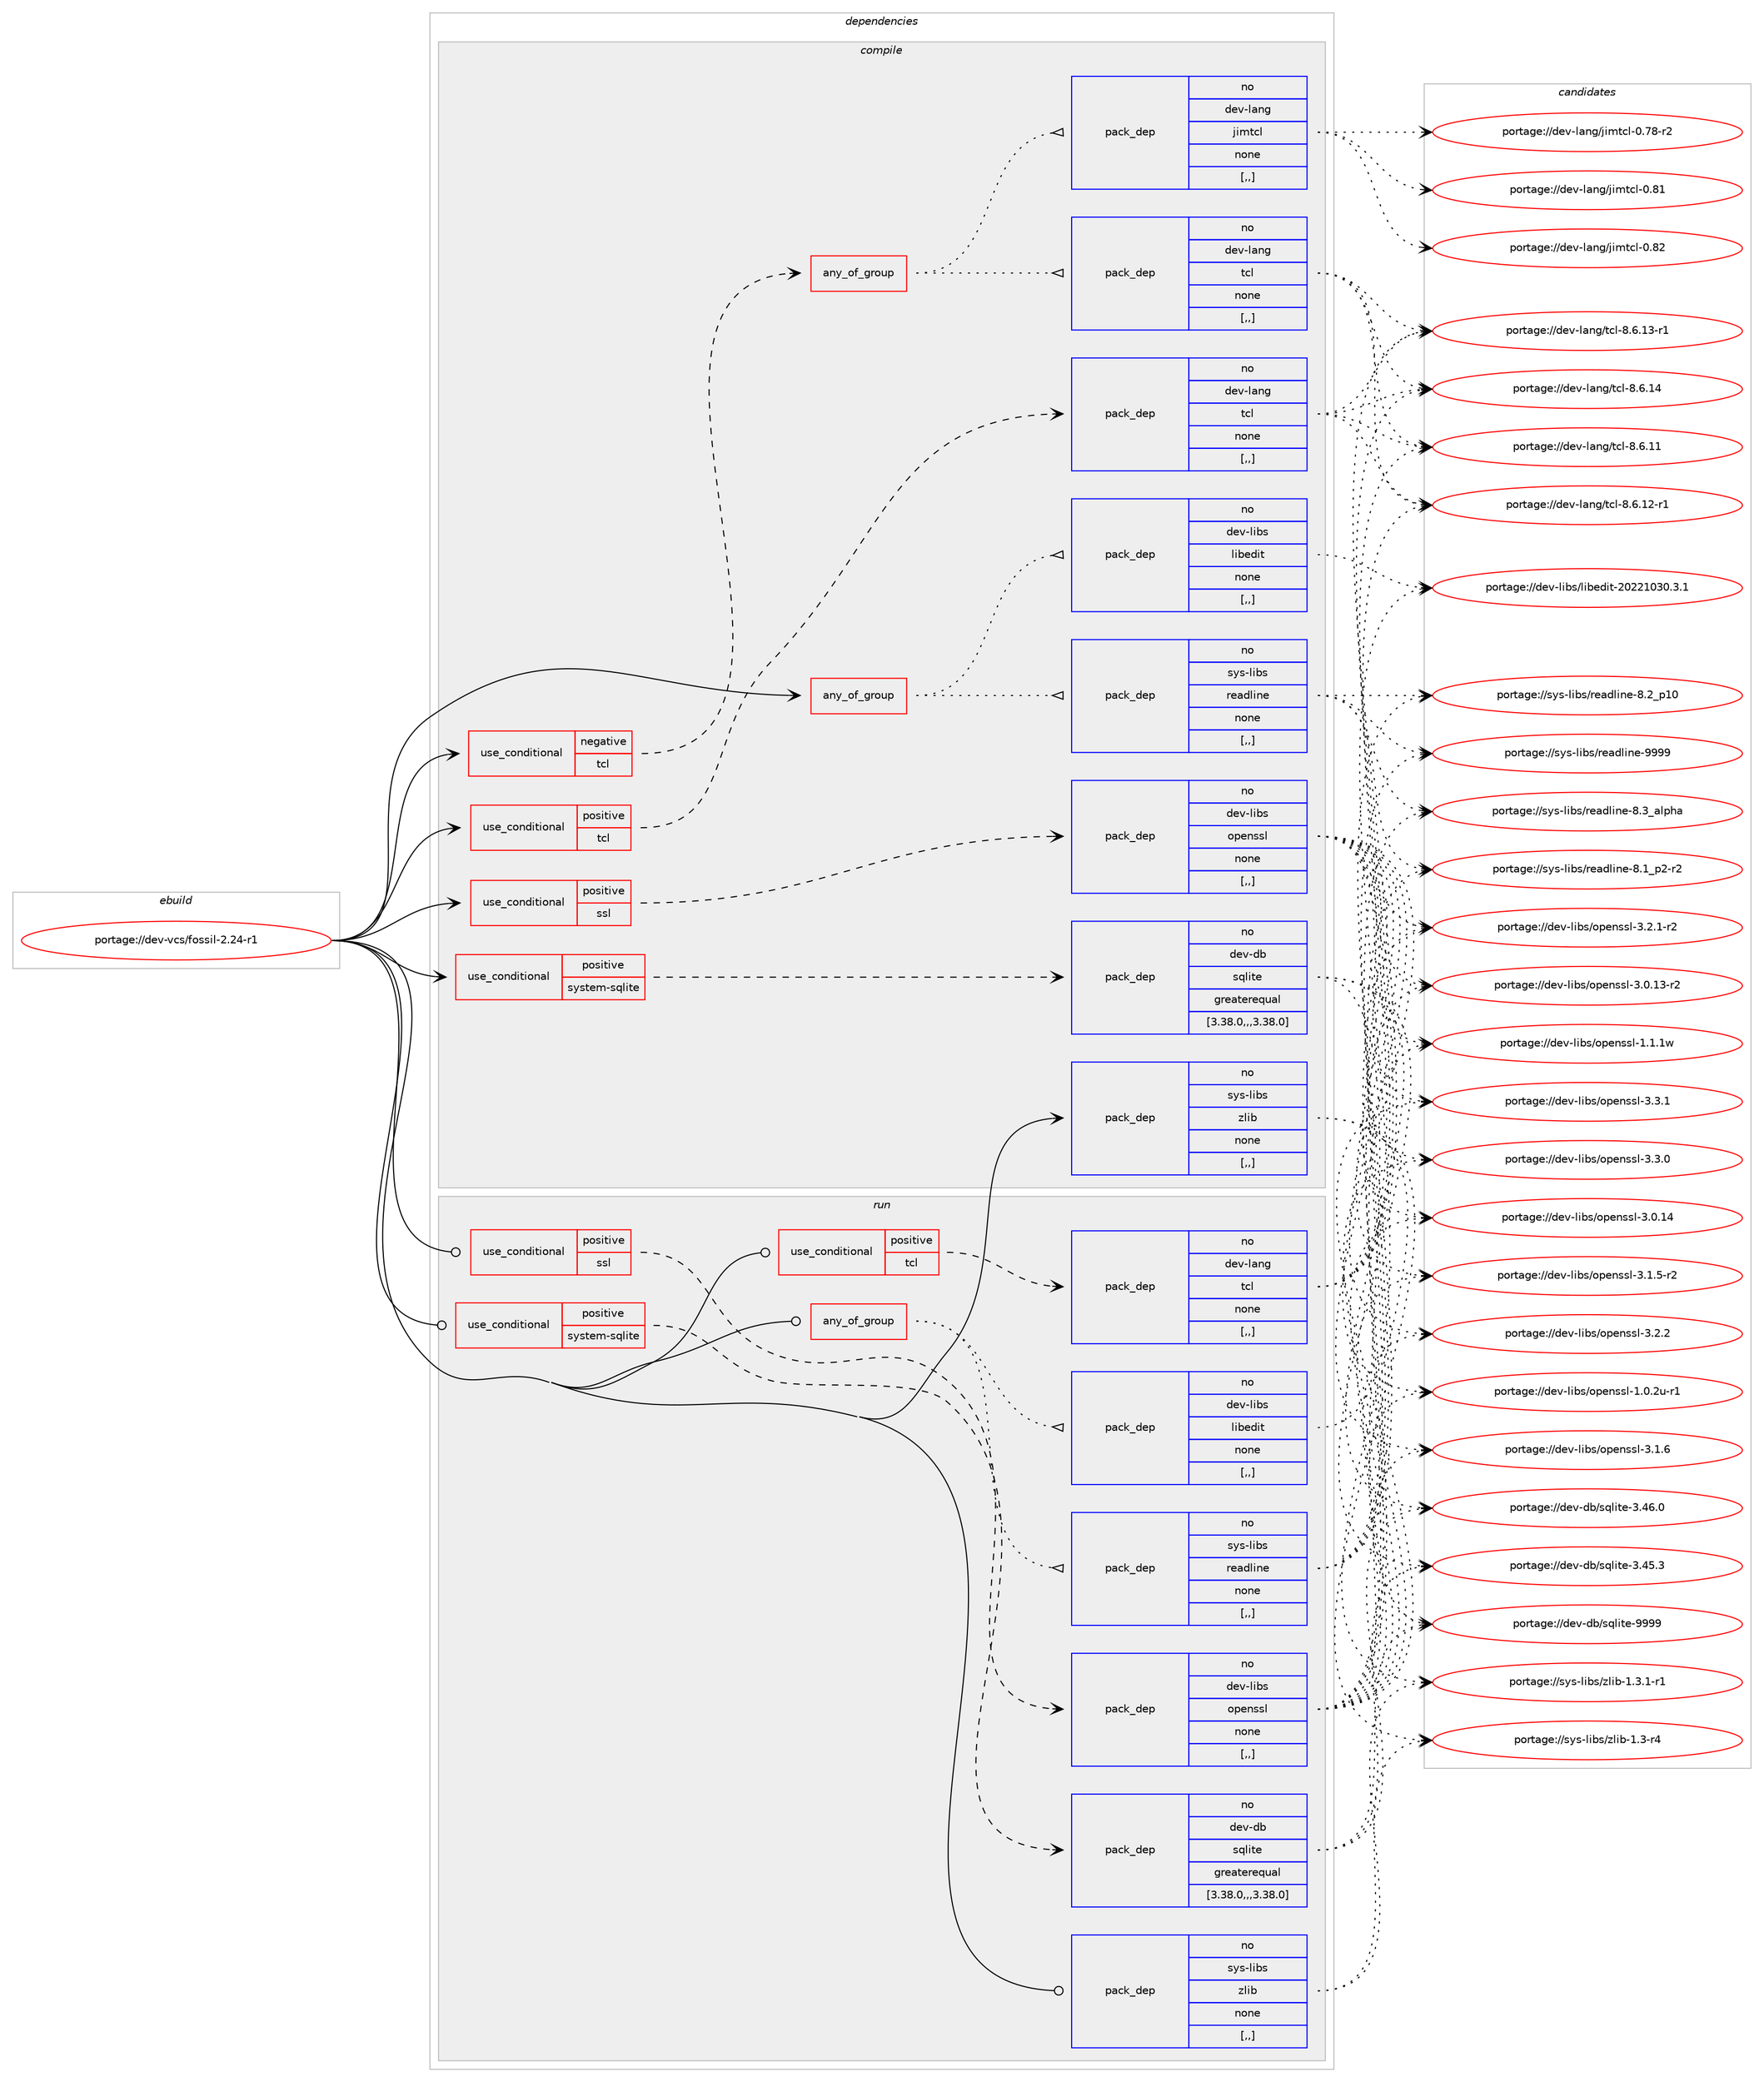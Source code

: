 digraph prolog {

# *************
# Graph options
# *************

newrank=true;
concentrate=true;
compound=true;
graph [rankdir=LR,fontname=Helvetica,fontsize=10,ranksep=1.5];#, ranksep=2.5, nodesep=0.2];
edge  [arrowhead=vee];
node  [fontname=Helvetica,fontsize=10];

# **********
# The ebuild
# **********

subgraph cluster_leftcol {
color=gray;
rank=same;
label=<<i>ebuild</i>>;
id [label="portage://dev-vcs/fossil-2.24-r1", color=red, width=4, href="../dev-vcs/fossil-2.24-r1.svg"];
}

# ****************
# The dependencies
# ****************

subgraph cluster_midcol {
color=gray;
label=<<i>dependencies</i>>;
subgraph cluster_compile {
fillcolor="#eeeeee";
style=filled;
label=<<i>compile</i>>;
subgraph any1294 {
dependency216228 [label=<<TABLE BORDER="0" CELLBORDER="1" CELLSPACING="0" CELLPADDING="4"><TR><TD CELLPADDING="10">any_of_group</TD></TR></TABLE>>, shape=none, color=red];subgraph pack154223 {
dependency216229 [label=<<TABLE BORDER="0" CELLBORDER="1" CELLSPACING="0" CELLPADDING="4" WIDTH="220"><TR><TD ROWSPAN="6" CELLPADDING="30">pack_dep</TD></TR><TR><TD WIDTH="110">no</TD></TR><TR><TD>sys-libs</TD></TR><TR><TD>readline</TD></TR><TR><TD>none</TD></TR><TR><TD>[,,]</TD></TR></TABLE>>, shape=none, color=blue];
}
dependency216228:e -> dependency216229:w [weight=20,style="dotted",arrowhead="oinv"];
subgraph pack154224 {
dependency216230 [label=<<TABLE BORDER="0" CELLBORDER="1" CELLSPACING="0" CELLPADDING="4" WIDTH="220"><TR><TD ROWSPAN="6" CELLPADDING="30">pack_dep</TD></TR><TR><TD WIDTH="110">no</TD></TR><TR><TD>dev-libs</TD></TR><TR><TD>libedit</TD></TR><TR><TD>none</TD></TR><TR><TD>[,,]</TD></TR></TABLE>>, shape=none, color=blue];
}
dependency216228:e -> dependency216230:w [weight=20,style="dotted",arrowhead="oinv"];
}
id:e -> dependency216228:w [weight=20,style="solid",arrowhead="vee"];
subgraph cond60565 {
dependency216231 [label=<<TABLE BORDER="0" CELLBORDER="1" CELLSPACING="0" CELLPADDING="4"><TR><TD ROWSPAN="3" CELLPADDING="10">use_conditional</TD></TR><TR><TD>negative</TD></TR><TR><TD>tcl</TD></TR></TABLE>>, shape=none, color=red];
subgraph any1295 {
dependency216232 [label=<<TABLE BORDER="0" CELLBORDER="1" CELLSPACING="0" CELLPADDING="4"><TR><TD CELLPADDING="10">any_of_group</TD></TR></TABLE>>, shape=none, color=red];subgraph pack154225 {
dependency216233 [label=<<TABLE BORDER="0" CELLBORDER="1" CELLSPACING="0" CELLPADDING="4" WIDTH="220"><TR><TD ROWSPAN="6" CELLPADDING="30">pack_dep</TD></TR><TR><TD WIDTH="110">no</TD></TR><TR><TD>dev-lang</TD></TR><TR><TD>tcl</TD></TR><TR><TD>none</TD></TR><TR><TD>[,,]</TD></TR></TABLE>>, shape=none, color=blue];
}
dependency216232:e -> dependency216233:w [weight=20,style="dotted",arrowhead="oinv"];
subgraph pack154226 {
dependency216234 [label=<<TABLE BORDER="0" CELLBORDER="1" CELLSPACING="0" CELLPADDING="4" WIDTH="220"><TR><TD ROWSPAN="6" CELLPADDING="30">pack_dep</TD></TR><TR><TD WIDTH="110">no</TD></TR><TR><TD>dev-lang</TD></TR><TR><TD>jimtcl</TD></TR><TR><TD>none</TD></TR><TR><TD>[,,]</TD></TR></TABLE>>, shape=none, color=blue];
}
dependency216232:e -> dependency216234:w [weight=20,style="dotted",arrowhead="oinv"];
}
dependency216231:e -> dependency216232:w [weight=20,style="dashed",arrowhead="vee"];
}
id:e -> dependency216231:w [weight=20,style="solid",arrowhead="vee"];
subgraph cond60566 {
dependency216235 [label=<<TABLE BORDER="0" CELLBORDER="1" CELLSPACING="0" CELLPADDING="4"><TR><TD ROWSPAN="3" CELLPADDING="10">use_conditional</TD></TR><TR><TD>positive</TD></TR><TR><TD>ssl</TD></TR></TABLE>>, shape=none, color=red];
subgraph pack154227 {
dependency216236 [label=<<TABLE BORDER="0" CELLBORDER="1" CELLSPACING="0" CELLPADDING="4" WIDTH="220"><TR><TD ROWSPAN="6" CELLPADDING="30">pack_dep</TD></TR><TR><TD WIDTH="110">no</TD></TR><TR><TD>dev-libs</TD></TR><TR><TD>openssl</TD></TR><TR><TD>none</TD></TR><TR><TD>[,,]</TD></TR></TABLE>>, shape=none, color=blue];
}
dependency216235:e -> dependency216236:w [weight=20,style="dashed",arrowhead="vee"];
}
id:e -> dependency216235:w [weight=20,style="solid",arrowhead="vee"];
subgraph cond60567 {
dependency216237 [label=<<TABLE BORDER="0" CELLBORDER="1" CELLSPACING="0" CELLPADDING="4"><TR><TD ROWSPAN="3" CELLPADDING="10">use_conditional</TD></TR><TR><TD>positive</TD></TR><TR><TD>system-sqlite</TD></TR></TABLE>>, shape=none, color=red];
subgraph pack154228 {
dependency216238 [label=<<TABLE BORDER="0" CELLBORDER="1" CELLSPACING="0" CELLPADDING="4" WIDTH="220"><TR><TD ROWSPAN="6" CELLPADDING="30">pack_dep</TD></TR><TR><TD WIDTH="110">no</TD></TR><TR><TD>dev-db</TD></TR><TR><TD>sqlite</TD></TR><TR><TD>greaterequal</TD></TR><TR><TD>[3.38.0,,,3.38.0]</TD></TR></TABLE>>, shape=none, color=blue];
}
dependency216237:e -> dependency216238:w [weight=20,style="dashed",arrowhead="vee"];
}
id:e -> dependency216237:w [weight=20,style="solid",arrowhead="vee"];
subgraph cond60568 {
dependency216239 [label=<<TABLE BORDER="0" CELLBORDER="1" CELLSPACING="0" CELLPADDING="4"><TR><TD ROWSPAN="3" CELLPADDING="10">use_conditional</TD></TR><TR><TD>positive</TD></TR><TR><TD>tcl</TD></TR></TABLE>>, shape=none, color=red];
subgraph pack154229 {
dependency216240 [label=<<TABLE BORDER="0" CELLBORDER="1" CELLSPACING="0" CELLPADDING="4" WIDTH="220"><TR><TD ROWSPAN="6" CELLPADDING="30">pack_dep</TD></TR><TR><TD WIDTH="110">no</TD></TR><TR><TD>dev-lang</TD></TR><TR><TD>tcl</TD></TR><TR><TD>none</TD></TR><TR><TD>[,,]</TD></TR></TABLE>>, shape=none, color=blue];
}
dependency216239:e -> dependency216240:w [weight=20,style="dashed",arrowhead="vee"];
}
id:e -> dependency216239:w [weight=20,style="solid",arrowhead="vee"];
subgraph pack154230 {
dependency216241 [label=<<TABLE BORDER="0" CELLBORDER="1" CELLSPACING="0" CELLPADDING="4" WIDTH="220"><TR><TD ROWSPAN="6" CELLPADDING="30">pack_dep</TD></TR><TR><TD WIDTH="110">no</TD></TR><TR><TD>sys-libs</TD></TR><TR><TD>zlib</TD></TR><TR><TD>none</TD></TR><TR><TD>[,,]</TD></TR></TABLE>>, shape=none, color=blue];
}
id:e -> dependency216241:w [weight=20,style="solid",arrowhead="vee"];
}
subgraph cluster_compileandrun {
fillcolor="#eeeeee";
style=filled;
label=<<i>compile and run</i>>;
}
subgraph cluster_run {
fillcolor="#eeeeee";
style=filled;
label=<<i>run</i>>;
subgraph any1296 {
dependency216242 [label=<<TABLE BORDER="0" CELLBORDER="1" CELLSPACING="0" CELLPADDING="4"><TR><TD CELLPADDING="10">any_of_group</TD></TR></TABLE>>, shape=none, color=red];subgraph pack154231 {
dependency216243 [label=<<TABLE BORDER="0" CELLBORDER="1" CELLSPACING="0" CELLPADDING="4" WIDTH="220"><TR><TD ROWSPAN="6" CELLPADDING="30">pack_dep</TD></TR><TR><TD WIDTH="110">no</TD></TR><TR><TD>sys-libs</TD></TR><TR><TD>readline</TD></TR><TR><TD>none</TD></TR><TR><TD>[,,]</TD></TR></TABLE>>, shape=none, color=blue];
}
dependency216242:e -> dependency216243:w [weight=20,style="dotted",arrowhead="oinv"];
subgraph pack154232 {
dependency216244 [label=<<TABLE BORDER="0" CELLBORDER="1" CELLSPACING="0" CELLPADDING="4" WIDTH="220"><TR><TD ROWSPAN="6" CELLPADDING="30">pack_dep</TD></TR><TR><TD WIDTH="110">no</TD></TR><TR><TD>dev-libs</TD></TR><TR><TD>libedit</TD></TR><TR><TD>none</TD></TR><TR><TD>[,,]</TD></TR></TABLE>>, shape=none, color=blue];
}
dependency216242:e -> dependency216244:w [weight=20,style="dotted",arrowhead="oinv"];
}
id:e -> dependency216242:w [weight=20,style="solid",arrowhead="odot"];
subgraph cond60569 {
dependency216245 [label=<<TABLE BORDER="0" CELLBORDER="1" CELLSPACING="0" CELLPADDING="4"><TR><TD ROWSPAN="3" CELLPADDING="10">use_conditional</TD></TR><TR><TD>positive</TD></TR><TR><TD>ssl</TD></TR></TABLE>>, shape=none, color=red];
subgraph pack154233 {
dependency216246 [label=<<TABLE BORDER="0" CELLBORDER="1" CELLSPACING="0" CELLPADDING="4" WIDTH="220"><TR><TD ROWSPAN="6" CELLPADDING="30">pack_dep</TD></TR><TR><TD WIDTH="110">no</TD></TR><TR><TD>dev-libs</TD></TR><TR><TD>openssl</TD></TR><TR><TD>none</TD></TR><TR><TD>[,,]</TD></TR></TABLE>>, shape=none, color=blue];
}
dependency216245:e -> dependency216246:w [weight=20,style="dashed",arrowhead="vee"];
}
id:e -> dependency216245:w [weight=20,style="solid",arrowhead="odot"];
subgraph cond60570 {
dependency216247 [label=<<TABLE BORDER="0" CELLBORDER="1" CELLSPACING="0" CELLPADDING="4"><TR><TD ROWSPAN="3" CELLPADDING="10">use_conditional</TD></TR><TR><TD>positive</TD></TR><TR><TD>system-sqlite</TD></TR></TABLE>>, shape=none, color=red];
subgraph pack154234 {
dependency216248 [label=<<TABLE BORDER="0" CELLBORDER="1" CELLSPACING="0" CELLPADDING="4" WIDTH="220"><TR><TD ROWSPAN="6" CELLPADDING="30">pack_dep</TD></TR><TR><TD WIDTH="110">no</TD></TR><TR><TD>dev-db</TD></TR><TR><TD>sqlite</TD></TR><TR><TD>greaterequal</TD></TR><TR><TD>[3.38.0,,,3.38.0]</TD></TR></TABLE>>, shape=none, color=blue];
}
dependency216247:e -> dependency216248:w [weight=20,style="dashed",arrowhead="vee"];
}
id:e -> dependency216247:w [weight=20,style="solid",arrowhead="odot"];
subgraph cond60571 {
dependency216249 [label=<<TABLE BORDER="0" CELLBORDER="1" CELLSPACING="0" CELLPADDING="4"><TR><TD ROWSPAN="3" CELLPADDING="10">use_conditional</TD></TR><TR><TD>positive</TD></TR><TR><TD>tcl</TD></TR></TABLE>>, shape=none, color=red];
subgraph pack154235 {
dependency216250 [label=<<TABLE BORDER="0" CELLBORDER="1" CELLSPACING="0" CELLPADDING="4" WIDTH="220"><TR><TD ROWSPAN="6" CELLPADDING="30">pack_dep</TD></TR><TR><TD WIDTH="110">no</TD></TR><TR><TD>dev-lang</TD></TR><TR><TD>tcl</TD></TR><TR><TD>none</TD></TR><TR><TD>[,,]</TD></TR></TABLE>>, shape=none, color=blue];
}
dependency216249:e -> dependency216250:w [weight=20,style="dashed",arrowhead="vee"];
}
id:e -> dependency216249:w [weight=20,style="solid",arrowhead="odot"];
subgraph pack154236 {
dependency216251 [label=<<TABLE BORDER="0" CELLBORDER="1" CELLSPACING="0" CELLPADDING="4" WIDTH="220"><TR><TD ROWSPAN="6" CELLPADDING="30">pack_dep</TD></TR><TR><TD WIDTH="110">no</TD></TR><TR><TD>sys-libs</TD></TR><TR><TD>zlib</TD></TR><TR><TD>none</TD></TR><TR><TD>[,,]</TD></TR></TABLE>>, shape=none, color=blue];
}
id:e -> dependency216251:w [weight=20,style="solid",arrowhead="odot"];
}
}

# **************
# The candidates
# **************

subgraph cluster_choices {
rank=same;
color=gray;
label=<<i>candidates</i>>;

subgraph choice154223 {
color=black;
nodesep=1;
choice115121115451081059811547114101971001081051101014556464995112504511450 [label="portage://sys-libs/readline-8.1_p2-r2", color=red, width=4,href="../sys-libs/readline-8.1_p2-r2.svg"];
choice1151211154510810598115471141019710010810511010145564650951124948 [label="portage://sys-libs/readline-8.2_p10", color=red, width=4,href="../sys-libs/readline-8.2_p10.svg"];
choice1151211154510810598115471141019710010810511010145564651959710811210497 [label="portage://sys-libs/readline-8.3_alpha", color=red, width=4,href="../sys-libs/readline-8.3_alpha.svg"];
choice115121115451081059811547114101971001081051101014557575757 [label="portage://sys-libs/readline-9999", color=red, width=4,href="../sys-libs/readline-9999.svg"];
dependency216229:e -> choice115121115451081059811547114101971001081051101014556464995112504511450:w [style=dotted,weight="100"];
dependency216229:e -> choice1151211154510810598115471141019710010810511010145564650951124948:w [style=dotted,weight="100"];
dependency216229:e -> choice1151211154510810598115471141019710010810511010145564651959710811210497:w [style=dotted,weight="100"];
dependency216229:e -> choice115121115451081059811547114101971001081051101014557575757:w [style=dotted,weight="100"];
}
subgraph choice154224 {
color=black;
nodesep=1;
choice1001011184510810598115471081059810110010511645504850504948514846514649 [label="portage://dev-libs/libedit-20221030.3.1", color=red, width=4,href="../dev-libs/libedit-20221030.3.1.svg"];
dependency216230:e -> choice1001011184510810598115471081059810110010511645504850504948514846514649:w [style=dotted,weight="100"];
}
subgraph choice154225 {
color=black;
nodesep=1;
choice1001011184510897110103471169910845564654464949 [label="portage://dev-lang/tcl-8.6.11", color=red, width=4,href="../dev-lang/tcl-8.6.11.svg"];
choice10010111845108971101034711699108455646544649504511449 [label="portage://dev-lang/tcl-8.6.12-r1", color=red, width=4,href="../dev-lang/tcl-8.6.12-r1.svg"];
choice10010111845108971101034711699108455646544649514511449 [label="portage://dev-lang/tcl-8.6.13-r1", color=red, width=4,href="../dev-lang/tcl-8.6.13-r1.svg"];
choice1001011184510897110103471169910845564654464952 [label="portage://dev-lang/tcl-8.6.14", color=red, width=4,href="../dev-lang/tcl-8.6.14.svg"];
dependency216233:e -> choice1001011184510897110103471169910845564654464949:w [style=dotted,weight="100"];
dependency216233:e -> choice10010111845108971101034711699108455646544649504511449:w [style=dotted,weight="100"];
dependency216233:e -> choice10010111845108971101034711699108455646544649514511449:w [style=dotted,weight="100"];
dependency216233:e -> choice1001011184510897110103471169910845564654464952:w [style=dotted,weight="100"];
}
subgraph choice154226 {
color=black;
nodesep=1;
choice1001011184510897110103471061051091169910845484655564511450 [label="portage://dev-lang/jimtcl-0.78-r2", color=red, width=4,href="../dev-lang/jimtcl-0.78-r2.svg"];
choice100101118451089711010347106105109116991084548465649 [label="portage://dev-lang/jimtcl-0.81", color=red, width=4,href="../dev-lang/jimtcl-0.81.svg"];
choice100101118451089711010347106105109116991084548465650 [label="portage://dev-lang/jimtcl-0.82", color=red, width=4,href="../dev-lang/jimtcl-0.82.svg"];
dependency216234:e -> choice1001011184510897110103471061051091169910845484655564511450:w [style=dotted,weight="100"];
dependency216234:e -> choice100101118451089711010347106105109116991084548465649:w [style=dotted,weight="100"];
dependency216234:e -> choice100101118451089711010347106105109116991084548465650:w [style=dotted,weight="100"];
}
subgraph choice154227 {
color=black;
nodesep=1;
choice1001011184510810598115471111121011101151151084549464846501174511449 [label="portage://dev-libs/openssl-1.0.2u-r1", color=red, width=4,href="../dev-libs/openssl-1.0.2u-r1.svg"];
choice100101118451081059811547111112101110115115108454946494649119 [label="portage://dev-libs/openssl-1.1.1w", color=red, width=4,href="../dev-libs/openssl-1.1.1w.svg"];
choice100101118451081059811547111112101110115115108455146484649514511450 [label="portage://dev-libs/openssl-3.0.13-r2", color=red, width=4,href="../dev-libs/openssl-3.0.13-r2.svg"];
choice10010111845108105981154711111210111011511510845514648464952 [label="portage://dev-libs/openssl-3.0.14", color=red, width=4,href="../dev-libs/openssl-3.0.14.svg"];
choice1001011184510810598115471111121011101151151084551464946534511450 [label="portage://dev-libs/openssl-3.1.5-r2", color=red, width=4,href="../dev-libs/openssl-3.1.5-r2.svg"];
choice100101118451081059811547111112101110115115108455146494654 [label="portage://dev-libs/openssl-3.1.6", color=red, width=4,href="../dev-libs/openssl-3.1.6.svg"];
choice1001011184510810598115471111121011101151151084551465046494511450 [label="portage://dev-libs/openssl-3.2.1-r2", color=red, width=4,href="../dev-libs/openssl-3.2.1-r2.svg"];
choice100101118451081059811547111112101110115115108455146504650 [label="portage://dev-libs/openssl-3.2.2", color=red, width=4,href="../dev-libs/openssl-3.2.2.svg"];
choice100101118451081059811547111112101110115115108455146514648 [label="portage://dev-libs/openssl-3.3.0", color=red, width=4,href="../dev-libs/openssl-3.3.0.svg"];
choice100101118451081059811547111112101110115115108455146514649 [label="portage://dev-libs/openssl-3.3.1", color=red, width=4,href="../dev-libs/openssl-3.3.1.svg"];
dependency216236:e -> choice1001011184510810598115471111121011101151151084549464846501174511449:w [style=dotted,weight="100"];
dependency216236:e -> choice100101118451081059811547111112101110115115108454946494649119:w [style=dotted,weight="100"];
dependency216236:e -> choice100101118451081059811547111112101110115115108455146484649514511450:w [style=dotted,weight="100"];
dependency216236:e -> choice10010111845108105981154711111210111011511510845514648464952:w [style=dotted,weight="100"];
dependency216236:e -> choice1001011184510810598115471111121011101151151084551464946534511450:w [style=dotted,weight="100"];
dependency216236:e -> choice100101118451081059811547111112101110115115108455146494654:w [style=dotted,weight="100"];
dependency216236:e -> choice1001011184510810598115471111121011101151151084551465046494511450:w [style=dotted,weight="100"];
dependency216236:e -> choice100101118451081059811547111112101110115115108455146504650:w [style=dotted,weight="100"];
dependency216236:e -> choice100101118451081059811547111112101110115115108455146514648:w [style=dotted,weight="100"];
dependency216236:e -> choice100101118451081059811547111112101110115115108455146514649:w [style=dotted,weight="100"];
}
subgraph choice154228 {
color=black;
nodesep=1;
choice10010111845100984711511310810511610145514652534651 [label="portage://dev-db/sqlite-3.45.3", color=red, width=4,href="../dev-db/sqlite-3.45.3.svg"];
choice10010111845100984711511310810511610145514652544648 [label="portage://dev-db/sqlite-3.46.0", color=red, width=4,href="../dev-db/sqlite-3.46.0.svg"];
choice1001011184510098471151131081051161014557575757 [label="portage://dev-db/sqlite-9999", color=red, width=4,href="../dev-db/sqlite-9999.svg"];
dependency216238:e -> choice10010111845100984711511310810511610145514652534651:w [style=dotted,weight="100"];
dependency216238:e -> choice10010111845100984711511310810511610145514652544648:w [style=dotted,weight="100"];
dependency216238:e -> choice1001011184510098471151131081051161014557575757:w [style=dotted,weight="100"];
}
subgraph choice154229 {
color=black;
nodesep=1;
choice1001011184510897110103471169910845564654464949 [label="portage://dev-lang/tcl-8.6.11", color=red, width=4,href="../dev-lang/tcl-8.6.11.svg"];
choice10010111845108971101034711699108455646544649504511449 [label="portage://dev-lang/tcl-8.6.12-r1", color=red, width=4,href="../dev-lang/tcl-8.6.12-r1.svg"];
choice10010111845108971101034711699108455646544649514511449 [label="portage://dev-lang/tcl-8.6.13-r1", color=red, width=4,href="../dev-lang/tcl-8.6.13-r1.svg"];
choice1001011184510897110103471169910845564654464952 [label="portage://dev-lang/tcl-8.6.14", color=red, width=4,href="../dev-lang/tcl-8.6.14.svg"];
dependency216240:e -> choice1001011184510897110103471169910845564654464949:w [style=dotted,weight="100"];
dependency216240:e -> choice10010111845108971101034711699108455646544649504511449:w [style=dotted,weight="100"];
dependency216240:e -> choice10010111845108971101034711699108455646544649514511449:w [style=dotted,weight="100"];
dependency216240:e -> choice1001011184510897110103471169910845564654464952:w [style=dotted,weight="100"];
}
subgraph choice154230 {
color=black;
nodesep=1;
choice11512111545108105981154712210810598454946514511452 [label="portage://sys-libs/zlib-1.3-r4", color=red, width=4,href="../sys-libs/zlib-1.3-r4.svg"];
choice115121115451081059811547122108105984549465146494511449 [label="portage://sys-libs/zlib-1.3.1-r1", color=red, width=4,href="../sys-libs/zlib-1.3.1-r1.svg"];
dependency216241:e -> choice11512111545108105981154712210810598454946514511452:w [style=dotted,weight="100"];
dependency216241:e -> choice115121115451081059811547122108105984549465146494511449:w [style=dotted,weight="100"];
}
subgraph choice154231 {
color=black;
nodesep=1;
choice115121115451081059811547114101971001081051101014556464995112504511450 [label="portage://sys-libs/readline-8.1_p2-r2", color=red, width=4,href="../sys-libs/readline-8.1_p2-r2.svg"];
choice1151211154510810598115471141019710010810511010145564650951124948 [label="portage://sys-libs/readline-8.2_p10", color=red, width=4,href="../sys-libs/readline-8.2_p10.svg"];
choice1151211154510810598115471141019710010810511010145564651959710811210497 [label="portage://sys-libs/readline-8.3_alpha", color=red, width=4,href="../sys-libs/readline-8.3_alpha.svg"];
choice115121115451081059811547114101971001081051101014557575757 [label="portage://sys-libs/readline-9999", color=red, width=4,href="../sys-libs/readline-9999.svg"];
dependency216243:e -> choice115121115451081059811547114101971001081051101014556464995112504511450:w [style=dotted,weight="100"];
dependency216243:e -> choice1151211154510810598115471141019710010810511010145564650951124948:w [style=dotted,weight="100"];
dependency216243:e -> choice1151211154510810598115471141019710010810511010145564651959710811210497:w [style=dotted,weight="100"];
dependency216243:e -> choice115121115451081059811547114101971001081051101014557575757:w [style=dotted,weight="100"];
}
subgraph choice154232 {
color=black;
nodesep=1;
choice1001011184510810598115471081059810110010511645504850504948514846514649 [label="portage://dev-libs/libedit-20221030.3.1", color=red, width=4,href="../dev-libs/libedit-20221030.3.1.svg"];
dependency216244:e -> choice1001011184510810598115471081059810110010511645504850504948514846514649:w [style=dotted,weight="100"];
}
subgraph choice154233 {
color=black;
nodesep=1;
choice1001011184510810598115471111121011101151151084549464846501174511449 [label="portage://dev-libs/openssl-1.0.2u-r1", color=red, width=4,href="../dev-libs/openssl-1.0.2u-r1.svg"];
choice100101118451081059811547111112101110115115108454946494649119 [label="portage://dev-libs/openssl-1.1.1w", color=red, width=4,href="../dev-libs/openssl-1.1.1w.svg"];
choice100101118451081059811547111112101110115115108455146484649514511450 [label="portage://dev-libs/openssl-3.0.13-r2", color=red, width=4,href="../dev-libs/openssl-3.0.13-r2.svg"];
choice10010111845108105981154711111210111011511510845514648464952 [label="portage://dev-libs/openssl-3.0.14", color=red, width=4,href="../dev-libs/openssl-3.0.14.svg"];
choice1001011184510810598115471111121011101151151084551464946534511450 [label="portage://dev-libs/openssl-3.1.5-r2", color=red, width=4,href="../dev-libs/openssl-3.1.5-r2.svg"];
choice100101118451081059811547111112101110115115108455146494654 [label="portage://dev-libs/openssl-3.1.6", color=red, width=4,href="../dev-libs/openssl-3.1.6.svg"];
choice1001011184510810598115471111121011101151151084551465046494511450 [label="portage://dev-libs/openssl-3.2.1-r2", color=red, width=4,href="../dev-libs/openssl-3.2.1-r2.svg"];
choice100101118451081059811547111112101110115115108455146504650 [label="portage://dev-libs/openssl-3.2.2", color=red, width=4,href="../dev-libs/openssl-3.2.2.svg"];
choice100101118451081059811547111112101110115115108455146514648 [label="portage://dev-libs/openssl-3.3.0", color=red, width=4,href="../dev-libs/openssl-3.3.0.svg"];
choice100101118451081059811547111112101110115115108455146514649 [label="portage://dev-libs/openssl-3.3.1", color=red, width=4,href="../dev-libs/openssl-3.3.1.svg"];
dependency216246:e -> choice1001011184510810598115471111121011101151151084549464846501174511449:w [style=dotted,weight="100"];
dependency216246:e -> choice100101118451081059811547111112101110115115108454946494649119:w [style=dotted,weight="100"];
dependency216246:e -> choice100101118451081059811547111112101110115115108455146484649514511450:w [style=dotted,weight="100"];
dependency216246:e -> choice10010111845108105981154711111210111011511510845514648464952:w [style=dotted,weight="100"];
dependency216246:e -> choice1001011184510810598115471111121011101151151084551464946534511450:w [style=dotted,weight="100"];
dependency216246:e -> choice100101118451081059811547111112101110115115108455146494654:w [style=dotted,weight="100"];
dependency216246:e -> choice1001011184510810598115471111121011101151151084551465046494511450:w [style=dotted,weight="100"];
dependency216246:e -> choice100101118451081059811547111112101110115115108455146504650:w [style=dotted,weight="100"];
dependency216246:e -> choice100101118451081059811547111112101110115115108455146514648:w [style=dotted,weight="100"];
dependency216246:e -> choice100101118451081059811547111112101110115115108455146514649:w [style=dotted,weight="100"];
}
subgraph choice154234 {
color=black;
nodesep=1;
choice10010111845100984711511310810511610145514652534651 [label="portage://dev-db/sqlite-3.45.3", color=red, width=4,href="../dev-db/sqlite-3.45.3.svg"];
choice10010111845100984711511310810511610145514652544648 [label="portage://dev-db/sqlite-3.46.0", color=red, width=4,href="../dev-db/sqlite-3.46.0.svg"];
choice1001011184510098471151131081051161014557575757 [label="portage://dev-db/sqlite-9999", color=red, width=4,href="../dev-db/sqlite-9999.svg"];
dependency216248:e -> choice10010111845100984711511310810511610145514652534651:w [style=dotted,weight="100"];
dependency216248:e -> choice10010111845100984711511310810511610145514652544648:w [style=dotted,weight="100"];
dependency216248:e -> choice1001011184510098471151131081051161014557575757:w [style=dotted,weight="100"];
}
subgraph choice154235 {
color=black;
nodesep=1;
choice1001011184510897110103471169910845564654464949 [label="portage://dev-lang/tcl-8.6.11", color=red, width=4,href="../dev-lang/tcl-8.6.11.svg"];
choice10010111845108971101034711699108455646544649504511449 [label="portage://dev-lang/tcl-8.6.12-r1", color=red, width=4,href="../dev-lang/tcl-8.6.12-r1.svg"];
choice10010111845108971101034711699108455646544649514511449 [label="portage://dev-lang/tcl-8.6.13-r1", color=red, width=4,href="../dev-lang/tcl-8.6.13-r1.svg"];
choice1001011184510897110103471169910845564654464952 [label="portage://dev-lang/tcl-8.6.14", color=red, width=4,href="../dev-lang/tcl-8.6.14.svg"];
dependency216250:e -> choice1001011184510897110103471169910845564654464949:w [style=dotted,weight="100"];
dependency216250:e -> choice10010111845108971101034711699108455646544649504511449:w [style=dotted,weight="100"];
dependency216250:e -> choice10010111845108971101034711699108455646544649514511449:w [style=dotted,weight="100"];
dependency216250:e -> choice1001011184510897110103471169910845564654464952:w [style=dotted,weight="100"];
}
subgraph choice154236 {
color=black;
nodesep=1;
choice11512111545108105981154712210810598454946514511452 [label="portage://sys-libs/zlib-1.3-r4", color=red, width=4,href="../sys-libs/zlib-1.3-r4.svg"];
choice115121115451081059811547122108105984549465146494511449 [label="portage://sys-libs/zlib-1.3.1-r1", color=red, width=4,href="../sys-libs/zlib-1.3.1-r1.svg"];
dependency216251:e -> choice11512111545108105981154712210810598454946514511452:w [style=dotted,weight="100"];
dependency216251:e -> choice115121115451081059811547122108105984549465146494511449:w [style=dotted,weight="100"];
}
}

}
